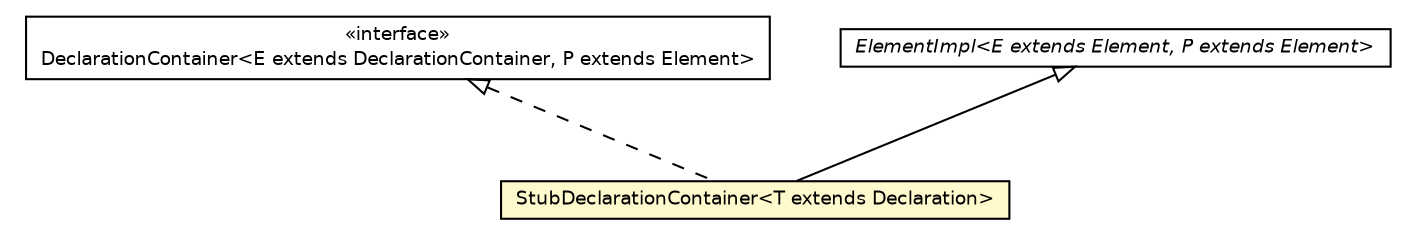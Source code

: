 #!/usr/local/bin/dot
#
# Class diagram 
# Generated by UMLGraph version 5.2 (http://www.umlgraph.org/)
#

digraph G {
	edge [fontname="Helvetica",fontsize=10,labelfontname="Helvetica",labelfontsize=10];
	node [fontname="Helvetica",fontsize=10,shape=plaintext];
	nodesep=0.25;
	ranksep=0.5;
	// chameleon.core.declaration.StubDeclarationContainer<T extends chameleon.core.declaration.Declaration>
	c5354 [label=<<table title="chameleon.core.declaration.StubDeclarationContainer" border="0" cellborder="1" cellspacing="0" cellpadding="2" port="p" bgcolor="lemonChiffon" href="./StubDeclarationContainer.html">
		<tr><td><table border="0" cellspacing="0" cellpadding="1">
<tr><td align="center" balign="center"> StubDeclarationContainer&lt;T extends Declaration&gt; </td></tr>
		</table></td></tr>
		</table>>, fontname="Helvetica", fontcolor="black", fontsize=9.0];
	// chameleon.core.declaration.DeclarationContainer<E extends chameleon.core.declaration.DeclarationContainer, P extends chameleon.core.element.Element>
	c5358 [label=<<table title="chameleon.core.declaration.DeclarationContainer" border="0" cellborder="1" cellspacing="0" cellpadding="2" port="p" href="./DeclarationContainer.html">
		<tr><td><table border="0" cellspacing="0" cellpadding="1">
<tr><td align="center" balign="center"> &#171;interface&#187; </td></tr>
<tr><td align="center" balign="center"> DeclarationContainer&lt;E extends DeclarationContainer, P extends Element&gt; </td></tr>
		</table></td></tr>
		</table>>, fontname="Helvetica", fontcolor="black", fontsize=9.0];
	// chameleon.core.element.ElementImpl<E extends chameleon.core.element.Element, P extends chameleon.core.element.Element>
	c5360 [label=<<table title="chameleon.core.element.ElementImpl" border="0" cellborder="1" cellspacing="0" cellpadding="2" port="p" href="../element/ElementImpl.html">
		<tr><td><table border="0" cellspacing="0" cellpadding="1">
<tr><td align="center" balign="center"><font face="Helvetica-Oblique"> ElementImpl&lt;E extends Element, P extends Element&gt; </font></td></tr>
		</table></td></tr>
		</table>>, fontname="Helvetica", fontcolor="black", fontsize=9.0];
	//chameleon.core.declaration.StubDeclarationContainer<T extends chameleon.core.declaration.Declaration> extends chameleon.core.element.ElementImpl<chameleon.core.declaration.StubDeclarationContainer, chameleon.core.declaration.DeclarationContainer>
	c5360:p -> c5354:p [dir=back,arrowtail=empty];
	//chameleon.core.declaration.StubDeclarationContainer<T extends chameleon.core.declaration.Declaration> implements chameleon.core.declaration.DeclarationContainer<E extends chameleon.core.declaration.DeclarationContainer, P extends chameleon.core.element.Element>
	c5358:p -> c5354:p [dir=back,arrowtail=empty,style=dashed];
}


